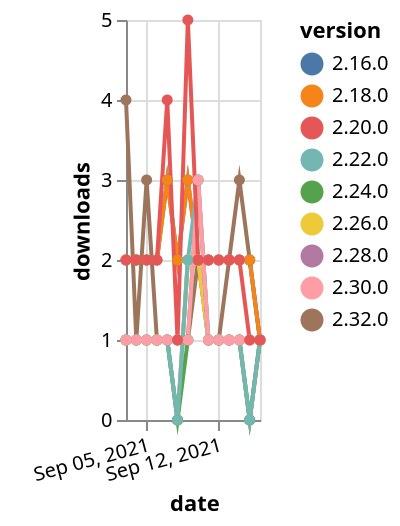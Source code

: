 {"$schema": "https://vega.github.io/schema/vega-lite/v5.json", "description": "A simple bar chart with embedded data.", "data": {"values": [{"date": "2021-09-03", "total": 127, "delta": 4, "version": "2.32.0"}, {"date": "2021-09-04", "total": 128, "delta": 1, "version": "2.32.0"}, {"date": "2021-09-05", "total": 131, "delta": 3, "version": "2.32.0"}, {"date": "2021-09-06", "total": 132, "delta": 1, "version": "2.32.0"}, {"date": "2021-09-07", "total": 133, "delta": 1, "version": "2.32.0"}, {"date": "2021-09-08", "total": 134, "delta": 1, "version": "2.32.0"}, {"date": "2021-09-09", "total": 135, "delta": 1, "version": "2.32.0"}, {"date": "2021-09-10", "total": 137, "delta": 2, "version": "2.32.0"}, {"date": "2021-09-11", "total": 138, "delta": 1, "version": "2.32.0"}, {"date": "2021-09-12", "total": 139, "delta": 1, "version": "2.32.0"}, {"date": "2021-09-13", "total": 141, "delta": 2, "version": "2.32.0"}, {"date": "2021-09-14", "total": 144, "delta": 3, "version": "2.32.0"}, {"date": "2021-09-15", "total": 146, "delta": 2, "version": "2.32.0"}, {"date": "2021-09-16", "total": 147, "delta": 1, "version": "2.32.0"}, {"date": "2021-09-03", "total": 170, "delta": 1, "version": "2.28.0"}, {"date": "2021-09-04", "total": 171, "delta": 1, "version": "2.28.0"}, {"date": "2021-09-05", "total": 172, "delta": 1, "version": "2.28.0"}, {"date": "2021-09-06", "total": 173, "delta": 1, "version": "2.28.0"}, {"date": "2021-09-07", "total": 174, "delta": 1, "version": "2.28.0"}, {"date": "2021-09-08", "total": 174, "delta": 0, "version": "2.28.0"}, {"date": "2021-09-09", "total": 176, "delta": 2, "version": "2.28.0"}, {"date": "2021-09-10", "total": 178, "delta": 2, "version": "2.28.0"}, {"date": "2021-09-11", "total": 179, "delta": 1, "version": "2.28.0"}, {"date": "2021-09-12", "total": 180, "delta": 1, "version": "2.28.0"}, {"date": "2021-09-13", "total": 181, "delta": 1, "version": "2.28.0"}, {"date": "2021-09-14", "total": 182, "delta": 1, "version": "2.28.0"}, {"date": "2021-09-15", "total": 182, "delta": 0, "version": "2.28.0"}, {"date": "2021-09-16", "total": 183, "delta": 1, "version": "2.28.0"}, {"date": "2021-09-03", "total": 2574, "delta": 2, "version": "2.16.0"}, {"date": "2021-09-04", "total": 2576, "delta": 2, "version": "2.16.0"}, {"date": "2021-09-05", "total": 2578, "delta": 2, "version": "2.16.0"}, {"date": "2021-09-06", "total": 2580, "delta": 2, "version": "2.16.0"}, {"date": "2021-09-07", "total": 2583, "delta": 3, "version": "2.16.0"}, {"date": "2021-09-08", "total": 2585, "delta": 2, "version": "2.16.0"}, {"date": "2021-09-09", "total": 2588, "delta": 3, "version": "2.16.0"}, {"date": "2021-09-10", "total": 2590, "delta": 2, "version": "2.16.0"}, {"date": "2021-09-11", "total": 2592, "delta": 2, "version": "2.16.0"}, {"date": "2021-09-12", "total": 2594, "delta": 2, "version": "2.16.0"}, {"date": "2021-09-13", "total": 2596, "delta": 2, "version": "2.16.0"}, {"date": "2021-09-14", "total": 2598, "delta": 2, "version": "2.16.0"}, {"date": "2021-09-15", "total": 2600, "delta": 2, "version": "2.16.0"}, {"date": "2021-09-16", "total": 2601, "delta": 1, "version": "2.16.0"}, {"date": "2021-09-03", "total": 206, "delta": 1, "version": "2.26.0"}, {"date": "2021-09-04", "total": 207, "delta": 1, "version": "2.26.0"}, {"date": "2021-09-05", "total": 208, "delta": 1, "version": "2.26.0"}, {"date": "2021-09-06", "total": 209, "delta": 1, "version": "2.26.0"}, {"date": "2021-09-07", "total": 210, "delta": 1, "version": "2.26.0"}, {"date": "2021-09-08", "total": 210, "delta": 0, "version": "2.26.0"}, {"date": "2021-09-09", "total": 212, "delta": 2, "version": "2.26.0"}, {"date": "2021-09-10", "total": 214, "delta": 2, "version": "2.26.0"}, {"date": "2021-09-11", "total": 215, "delta": 1, "version": "2.26.0"}, {"date": "2021-09-12", "total": 216, "delta": 1, "version": "2.26.0"}, {"date": "2021-09-13", "total": 217, "delta": 1, "version": "2.26.0"}, {"date": "2021-09-14", "total": 218, "delta": 1, "version": "2.26.0"}, {"date": "2021-09-15", "total": 218, "delta": 0, "version": "2.26.0"}, {"date": "2021-09-16", "total": 219, "delta": 1, "version": "2.26.0"}, {"date": "2021-09-03", "total": 334, "delta": 1, "version": "2.24.0"}, {"date": "2021-09-04", "total": 335, "delta": 1, "version": "2.24.0"}, {"date": "2021-09-05", "total": 336, "delta": 1, "version": "2.24.0"}, {"date": "2021-09-06", "total": 337, "delta": 1, "version": "2.24.0"}, {"date": "2021-09-07", "total": 338, "delta": 1, "version": "2.24.0"}, {"date": "2021-09-08", "total": 338, "delta": 0, "version": "2.24.0"}, {"date": "2021-09-09", "total": 339, "delta": 1, "version": "2.24.0"}, {"date": "2021-09-10", "total": 342, "delta": 3, "version": "2.24.0"}, {"date": "2021-09-11", "total": 343, "delta": 1, "version": "2.24.0"}, {"date": "2021-09-12", "total": 344, "delta": 1, "version": "2.24.0"}, {"date": "2021-09-13", "total": 345, "delta": 1, "version": "2.24.0"}, {"date": "2021-09-14", "total": 346, "delta": 1, "version": "2.24.0"}, {"date": "2021-09-15", "total": 346, "delta": 0, "version": "2.24.0"}, {"date": "2021-09-16", "total": 347, "delta": 1, "version": "2.24.0"}, {"date": "2021-09-03", "total": 2579, "delta": 2, "version": "2.18.0"}, {"date": "2021-09-04", "total": 2581, "delta": 2, "version": "2.18.0"}, {"date": "2021-09-05", "total": 2583, "delta": 2, "version": "2.18.0"}, {"date": "2021-09-06", "total": 2585, "delta": 2, "version": "2.18.0"}, {"date": "2021-09-07", "total": 2588, "delta": 3, "version": "2.18.0"}, {"date": "2021-09-08", "total": 2590, "delta": 2, "version": "2.18.0"}, {"date": "2021-09-09", "total": 2593, "delta": 3, "version": "2.18.0"}, {"date": "2021-09-10", "total": 2595, "delta": 2, "version": "2.18.0"}, {"date": "2021-09-11", "total": 2597, "delta": 2, "version": "2.18.0"}, {"date": "2021-09-12", "total": 2599, "delta": 2, "version": "2.18.0"}, {"date": "2021-09-13", "total": 2601, "delta": 2, "version": "2.18.0"}, {"date": "2021-09-14", "total": 2603, "delta": 2, "version": "2.18.0"}, {"date": "2021-09-15", "total": 2605, "delta": 2, "version": "2.18.0"}, {"date": "2021-09-16", "total": 2606, "delta": 1, "version": "2.18.0"}, {"date": "2021-09-03", "total": 424, "delta": 1, "version": "2.22.0"}, {"date": "2021-09-04", "total": 425, "delta": 1, "version": "2.22.0"}, {"date": "2021-09-05", "total": 426, "delta": 1, "version": "2.22.0"}, {"date": "2021-09-06", "total": 427, "delta": 1, "version": "2.22.0"}, {"date": "2021-09-07", "total": 428, "delta": 1, "version": "2.22.0"}, {"date": "2021-09-08", "total": 428, "delta": 0, "version": "2.22.0"}, {"date": "2021-09-09", "total": 430, "delta": 2, "version": "2.22.0"}, {"date": "2021-09-10", "total": 433, "delta": 3, "version": "2.22.0"}, {"date": "2021-09-11", "total": 434, "delta": 1, "version": "2.22.0"}, {"date": "2021-09-12", "total": 435, "delta": 1, "version": "2.22.0"}, {"date": "2021-09-13", "total": 436, "delta": 1, "version": "2.22.0"}, {"date": "2021-09-14", "total": 437, "delta": 1, "version": "2.22.0"}, {"date": "2021-09-15", "total": 437, "delta": 0, "version": "2.22.0"}, {"date": "2021-09-16", "total": 438, "delta": 1, "version": "2.22.0"}, {"date": "2021-09-03", "total": 208, "delta": 1, "version": "2.30.0"}, {"date": "2021-09-04", "total": 209, "delta": 1, "version": "2.30.0"}, {"date": "2021-09-05", "total": 210, "delta": 1, "version": "2.30.0"}, {"date": "2021-09-06", "total": 211, "delta": 1, "version": "2.30.0"}, {"date": "2021-09-07", "total": 212, "delta": 1, "version": "2.30.0"}, {"date": "2021-09-08", "total": 213, "delta": 1, "version": "2.30.0"}, {"date": "2021-09-09", "total": 214, "delta": 1, "version": "2.30.0"}, {"date": "2021-09-10", "total": 217, "delta": 3, "version": "2.30.0"}, {"date": "2021-09-11", "total": 218, "delta": 1, "version": "2.30.0"}, {"date": "2021-09-12", "total": 219, "delta": 1, "version": "2.30.0"}, {"date": "2021-09-13", "total": 220, "delta": 1, "version": "2.30.0"}, {"date": "2021-09-14", "total": 221, "delta": 1, "version": "2.30.0"}, {"date": "2021-09-15", "total": 222, "delta": 1, "version": "2.30.0"}, {"date": "2021-09-16", "total": 223, "delta": 1, "version": "2.30.0"}, {"date": "2021-09-03", "total": 2453, "delta": 2, "version": "2.20.0"}, {"date": "2021-09-04", "total": 2455, "delta": 2, "version": "2.20.0"}, {"date": "2021-09-05", "total": 2457, "delta": 2, "version": "2.20.0"}, {"date": "2021-09-06", "total": 2459, "delta": 2, "version": "2.20.0"}, {"date": "2021-09-07", "total": 2463, "delta": 4, "version": "2.20.0"}, {"date": "2021-09-08", "total": 2464, "delta": 1, "version": "2.20.0"}, {"date": "2021-09-09", "total": 2469, "delta": 5, "version": "2.20.0"}, {"date": "2021-09-10", "total": 2471, "delta": 2, "version": "2.20.0"}, {"date": "2021-09-11", "total": 2473, "delta": 2, "version": "2.20.0"}, {"date": "2021-09-12", "total": 2475, "delta": 2, "version": "2.20.0"}, {"date": "2021-09-13", "total": 2477, "delta": 2, "version": "2.20.0"}, {"date": "2021-09-14", "total": 2479, "delta": 2, "version": "2.20.0"}, {"date": "2021-09-15", "total": 2480, "delta": 1, "version": "2.20.0"}, {"date": "2021-09-16", "total": 2481, "delta": 1, "version": "2.20.0"}]}, "width": "container", "mark": {"type": "line", "point": {"filled": true}}, "encoding": {"x": {"field": "date", "type": "temporal", "timeUnit": "yearmonthdate", "title": "date", "axis": {"labelAngle": -15}}, "y": {"field": "delta", "type": "quantitative", "title": "downloads"}, "color": {"field": "version", "type": "nominal"}, "tooltip": {"field": "delta"}}}